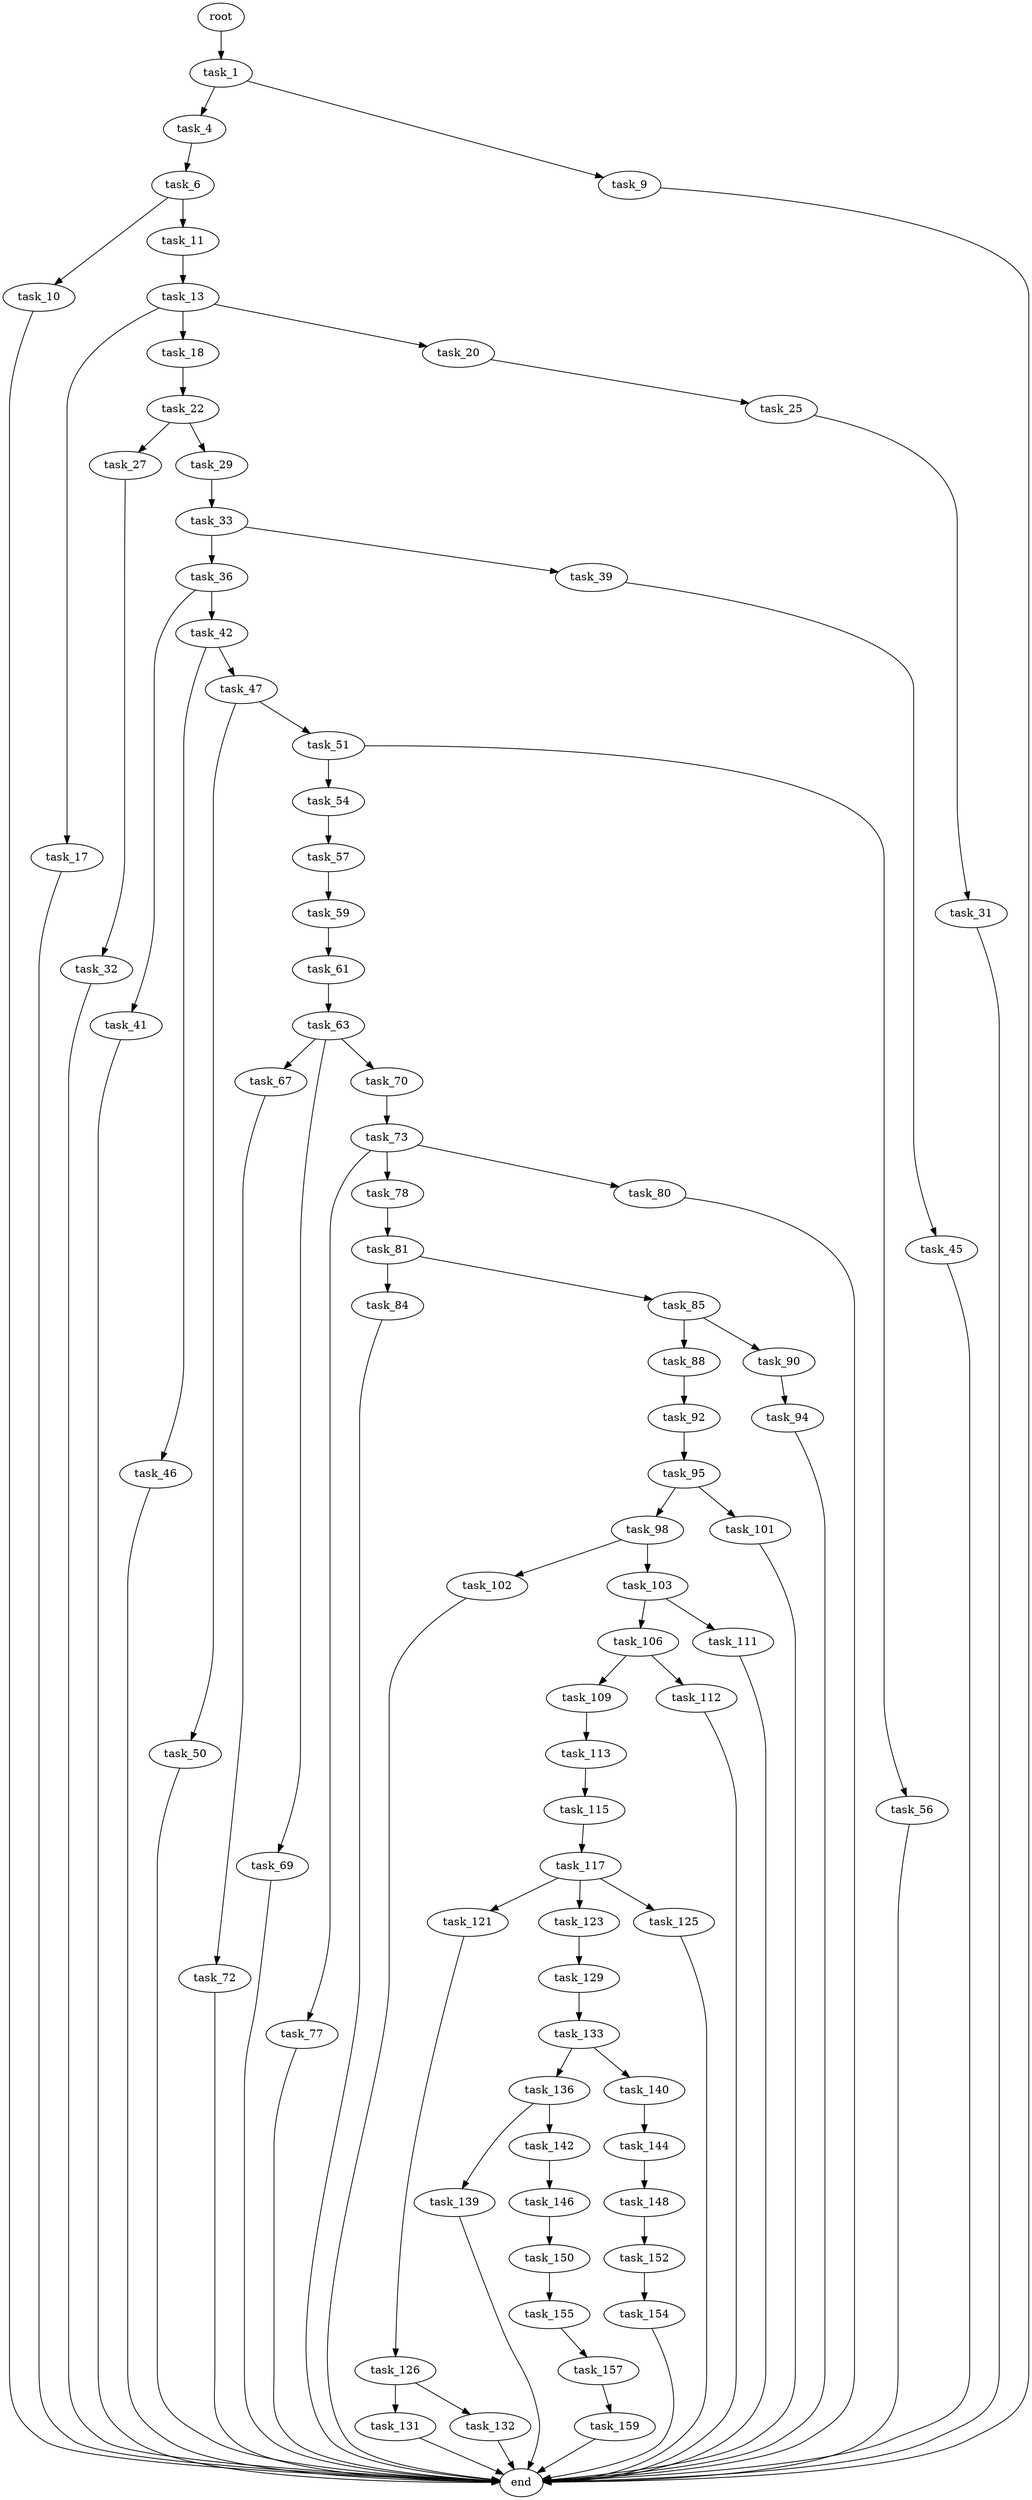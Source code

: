 digraph G {
  root [size="0.000000"];
  task_1 [size="8589934592.000000"];
  task_4 [size="1103528143098.000000"];
  task_9 [size="39633361759.000000"];
  task_6 [size="1073741824000.000000"];
  task_10 [size="144945136162.000000"];
  task_11 [size="231928233984.000000"];
  end [size="0.000000"];
  task_13 [size="18548213206.000000"];
  task_17 [size="918798142167.000000"];
  task_18 [size="197255038788.000000"];
  task_20 [size="1073741824000.000000"];
  task_22 [size="122964989189.000000"];
  task_25 [size="368293445632.000000"];
  task_27 [size="8589934592.000000"];
  task_29 [size="54972120108.000000"];
  task_31 [size="368293445632.000000"];
  task_32 [size="545683647474.000000"];
  task_33 [size="28991029248.000000"];
  task_36 [size="559529861434.000000"];
  task_39 [size="1225862639.000000"];
  task_41 [size="564411108423.000000"];
  task_42 [size="861195617568.000000"];
  task_45 [size="410797744749.000000"];
  task_46 [size="118658840655.000000"];
  task_47 [size="78701649430.000000"];
  task_50 [size="51315039766.000000"];
  task_51 [size="549755813888.000000"];
  task_54 [size="1778639712.000000"];
  task_56 [size="1074897316850.000000"];
  task_57 [size="28991029248.000000"];
  task_59 [size="368293445632.000000"];
  task_61 [size="62981899594.000000"];
  task_63 [size="15066850611.000000"];
  task_67 [size="12743957097.000000"];
  task_69 [size="19364186575.000000"];
  task_70 [size="20704361738.000000"];
  task_72 [size="67222484782.000000"];
  task_73 [size="12914754066.000000"];
  task_77 [size="496687497592.000000"];
  task_78 [size="28991029248.000000"];
  task_80 [size="379557232.000000"];
  task_81 [size="41498258532.000000"];
  task_84 [size="309798653730.000000"];
  task_85 [size="35781960893.000000"];
  task_88 [size="8445511134.000000"];
  task_90 [size="4485383184.000000"];
  task_92 [size="782757789696.000000"];
  task_94 [size="2385298206.000000"];
  task_95 [size="9335114105.000000"];
  task_98 [size="14881022493.000000"];
  task_101 [size="19605459109.000000"];
  task_102 [size="18942229122.000000"];
  task_103 [size="38038801272.000000"];
  task_106 [size="13833264604.000000"];
  task_111 [size="134217728000.000000"];
  task_109 [size="782757789696.000000"];
  task_112 [size="4146744144.000000"];
  task_113 [size="1073741824000.000000"];
  task_115 [size="134217728000.000000"];
  task_117 [size="258518323366.000000"];
  task_121 [size="147439603354.000000"];
  task_123 [size="25893216335.000000"];
  task_125 [size="991526240.000000"];
  task_126 [size="231928233984.000000"];
  task_129 [size="68719476736.000000"];
  task_131 [size="11828230243.000000"];
  task_132 [size="1095295477.000000"];
  task_133 [size="68719476736.000000"];
  task_136 [size="51595397684.000000"];
  task_140 [size="42606293259.000000"];
  task_139 [size="1612600614.000000"];
  task_142 [size="58740558264.000000"];
  task_144 [size="519462303882.000000"];
  task_146 [size="134217728000.000000"];
  task_148 [size="8589934592.000000"];
  task_150 [size="1073741824000.000000"];
  task_152 [size="549755813888.000000"];
  task_155 [size="203578108349.000000"];
  task_154 [size="231928233984.000000"];
  task_157 [size="231928233984.000000"];
  task_159 [size="107630090181.000000"];

  root -> task_1 [size="1.000000"];
  task_1 -> task_4 [size="33554432.000000"];
  task_1 -> task_9 [size="33554432.000000"];
  task_4 -> task_6 [size="679477248.000000"];
  task_9 -> end [size="1.000000"];
  task_6 -> task_10 [size="838860800.000000"];
  task_6 -> task_11 [size="838860800.000000"];
  task_10 -> end [size="1.000000"];
  task_11 -> task_13 [size="301989888.000000"];
  task_13 -> task_17 [size="679477248.000000"];
  task_13 -> task_18 [size="679477248.000000"];
  task_13 -> task_20 [size="679477248.000000"];
  task_17 -> end [size="1.000000"];
  task_18 -> task_22 [size="134217728.000000"];
  task_20 -> task_25 [size="838860800.000000"];
  task_22 -> task_27 [size="411041792.000000"];
  task_22 -> task_29 [size="411041792.000000"];
  task_25 -> task_31 [size="411041792.000000"];
  task_27 -> task_32 [size="33554432.000000"];
  task_29 -> task_33 [size="134217728.000000"];
  task_31 -> end [size="1.000000"];
  task_32 -> end [size="1.000000"];
  task_33 -> task_36 [size="75497472.000000"];
  task_33 -> task_39 [size="75497472.000000"];
  task_36 -> task_41 [size="679477248.000000"];
  task_36 -> task_42 [size="679477248.000000"];
  task_39 -> task_45 [size="75497472.000000"];
  task_41 -> end [size="1.000000"];
  task_42 -> task_46 [size="536870912.000000"];
  task_42 -> task_47 [size="536870912.000000"];
  task_45 -> end [size="1.000000"];
  task_46 -> end [size="1.000000"];
  task_47 -> task_50 [size="209715200.000000"];
  task_47 -> task_51 [size="209715200.000000"];
  task_50 -> end [size="1.000000"];
  task_51 -> task_54 [size="536870912.000000"];
  task_51 -> task_56 [size="536870912.000000"];
  task_54 -> task_57 [size="33554432.000000"];
  task_56 -> end [size="1.000000"];
  task_57 -> task_59 [size="75497472.000000"];
  task_59 -> task_61 [size="411041792.000000"];
  task_61 -> task_63 [size="75497472.000000"];
  task_63 -> task_67 [size="411041792.000000"];
  task_63 -> task_69 [size="411041792.000000"];
  task_63 -> task_70 [size="411041792.000000"];
  task_67 -> task_72 [size="301989888.000000"];
  task_69 -> end [size="1.000000"];
  task_70 -> task_73 [size="536870912.000000"];
  task_72 -> end [size="1.000000"];
  task_73 -> task_77 [size="838860800.000000"];
  task_73 -> task_78 [size="838860800.000000"];
  task_73 -> task_80 [size="838860800.000000"];
  task_77 -> end [size="1.000000"];
  task_78 -> task_81 [size="75497472.000000"];
  task_80 -> end [size="1.000000"];
  task_81 -> task_84 [size="134217728.000000"];
  task_81 -> task_85 [size="134217728.000000"];
  task_84 -> end [size="1.000000"];
  task_85 -> task_88 [size="33554432.000000"];
  task_85 -> task_90 [size="33554432.000000"];
  task_88 -> task_92 [size="536870912.000000"];
  task_90 -> task_94 [size="75497472.000000"];
  task_92 -> task_95 [size="679477248.000000"];
  task_94 -> end [size="1.000000"];
  task_95 -> task_98 [size="679477248.000000"];
  task_95 -> task_101 [size="679477248.000000"];
  task_98 -> task_102 [size="411041792.000000"];
  task_98 -> task_103 [size="411041792.000000"];
  task_101 -> end [size="1.000000"];
  task_102 -> end [size="1.000000"];
  task_103 -> task_106 [size="134217728.000000"];
  task_103 -> task_111 [size="134217728.000000"];
  task_106 -> task_109 [size="33554432.000000"];
  task_106 -> task_112 [size="33554432.000000"];
  task_111 -> end [size="1.000000"];
  task_109 -> task_113 [size="679477248.000000"];
  task_112 -> end [size="1.000000"];
  task_113 -> task_115 [size="838860800.000000"];
  task_115 -> task_117 [size="209715200.000000"];
  task_117 -> task_121 [size="209715200.000000"];
  task_117 -> task_123 [size="209715200.000000"];
  task_117 -> task_125 [size="209715200.000000"];
  task_121 -> task_126 [size="679477248.000000"];
  task_123 -> task_129 [size="411041792.000000"];
  task_125 -> end [size="1.000000"];
  task_126 -> task_131 [size="301989888.000000"];
  task_126 -> task_132 [size="301989888.000000"];
  task_129 -> task_133 [size="134217728.000000"];
  task_131 -> end [size="1.000000"];
  task_132 -> end [size="1.000000"];
  task_133 -> task_136 [size="134217728.000000"];
  task_133 -> task_140 [size="134217728.000000"];
  task_136 -> task_139 [size="838860800.000000"];
  task_136 -> task_142 [size="838860800.000000"];
  task_140 -> task_144 [size="838860800.000000"];
  task_139 -> end [size="1.000000"];
  task_142 -> task_146 [size="134217728.000000"];
  task_144 -> task_148 [size="679477248.000000"];
  task_146 -> task_150 [size="209715200.000000"];
  task_148 -> task_152 [size="33554432.000000"];
  task_150 -> task_155 [size="838860800.000000"];
  task_152 -> task_154 [size="536870912.000000"];
  task_155 -> task_157 [size="411041792.000000"];
  task_154 -> end [size="1.000000"];
  task_157 -> task_159 [size="301989888.000000"];
  task_159 -> end [size="1.000000"];
}
